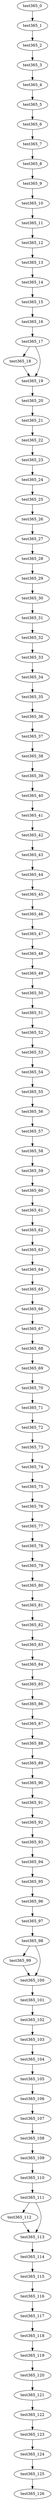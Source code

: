 digraph G {
test365_0->test365_1;
test365_1->test365_2;
test365_2->test365_3;
test365_3->test365_4;
test365_4->test365_5;
test365_5->test365_6;
test365_6->test365_7;
test365_7->test365_8;
test365_8->test365_9;
test365_9->test365_10;
test365_10->test365_11;
test365_11->test365_12;
test365_12->test365_13;
test365_13->test365_14;
test365_14->test365_15;
test365_15->test365_16;
test365_16->test365_17;
test365_17->test365_18;
test365_17->test365_19;
test365_18->test365_19;
test365_19->test365_20;
test365_20->test365_21;
test365_21->test365_22;
test365_22->test365_23;
test365_23->test365_24;
test365_24->test365_25;
test365_25->test365_26;
test365_26->test365_27;
test365_27->test365_28;
test365_28->test365_29;
test365_29->test365_30;
test365_30->test365_31;
test365_31->test365_32;
test365_32->test365_33;
test365_33->test365_34;
test365_34->test365_35;
test365_35->test365_36;
test365_36->test365_37;
test365_37->test365_38;
test365_38->test365_39;
test365_39->test365_40;
test365_40->test365_41;
test365_41->test365_42;
test365_42->test365_43;
test365_43->test365_44;
test365_44->test365_45;
test365_45->test365_46;
test365_46->test365_47;
test365_47->test365_48;
test365_48->test365_49;
test365_49->test365_50;
test365_50->test365_51;
test365_51->test365_52;
test365_52->test365_53;
test365_53->test365_54;
test365_54->test365_55;
test365_55->test365_56;
test365_56->test365_57;
test365_57->test365_58;
test365_58->test365_59;
test365_59->test365_60;
test365_60->test365_61;
test365_61->test365_62;
test365_62->test365_63;
test365_63->test365_64;
test365_64->test365_65;
test365_65->test365_66;
test365_66->test365_67;
test365_67->test365_68;
test365_68->test365_69;
test365_69->test365_70;
test365_70->test365_71;
test365_71->test365_72;
test365_72->test365_73;
test365_73->test365_74;
test365_74->test365_75;
test365_75->test365_76;
test365_76->test365_77;
test365_77->test365_78;
test365_78->test365_79;
test365_79->test365_80;
test365_80->test365_81;
test365_81->test365_82;
test365_82->test365_83;
test365_83->test365_84;
test365_84->test365_85;
test365_85->test365_86;
test365_86->test365_87;
test365_87->test365_88;
test365_88->test365_89;
test365_89->test365_90;
test365_90->test365_91;
test365_91->test365_92;
test365_92->test365_93;
test365_93->test365_94;
test365_94->test365_95;
test365_95->test365_96;
test365_96->test365_97;
test365_97->test365_98;
test365_98->test365_99;
test365_98->test365_100;
test365_99->test365_100;
test365_100->test365_101;
test365_101->test365_102;
test365_102->test365_103;
test365_103->test365_104;
test365_104->test365_105;
test365_105->test365_106;
test365_106->test365_107;
test365_107->test365_108;
test365_108->test365_109;
test365_109->test365_110;
test365_110->test365_111;
test365_111->test365_112;
test365_111->test365_113;
test365_112->test365_113;
test365_113->test365_114;
test365_114->test365_115;
test365_115->test365_116;
test365_116->test365_117;
test365_117->test365_118;
test365_118->test365_119;
test365_119->test365_120;
test365_120->test365_121;
test365_121->test365_122;
test365_122->test365_123;
test365_123->test365_124;
test365_124->test365_125;
test365_125->test365_126;

}
